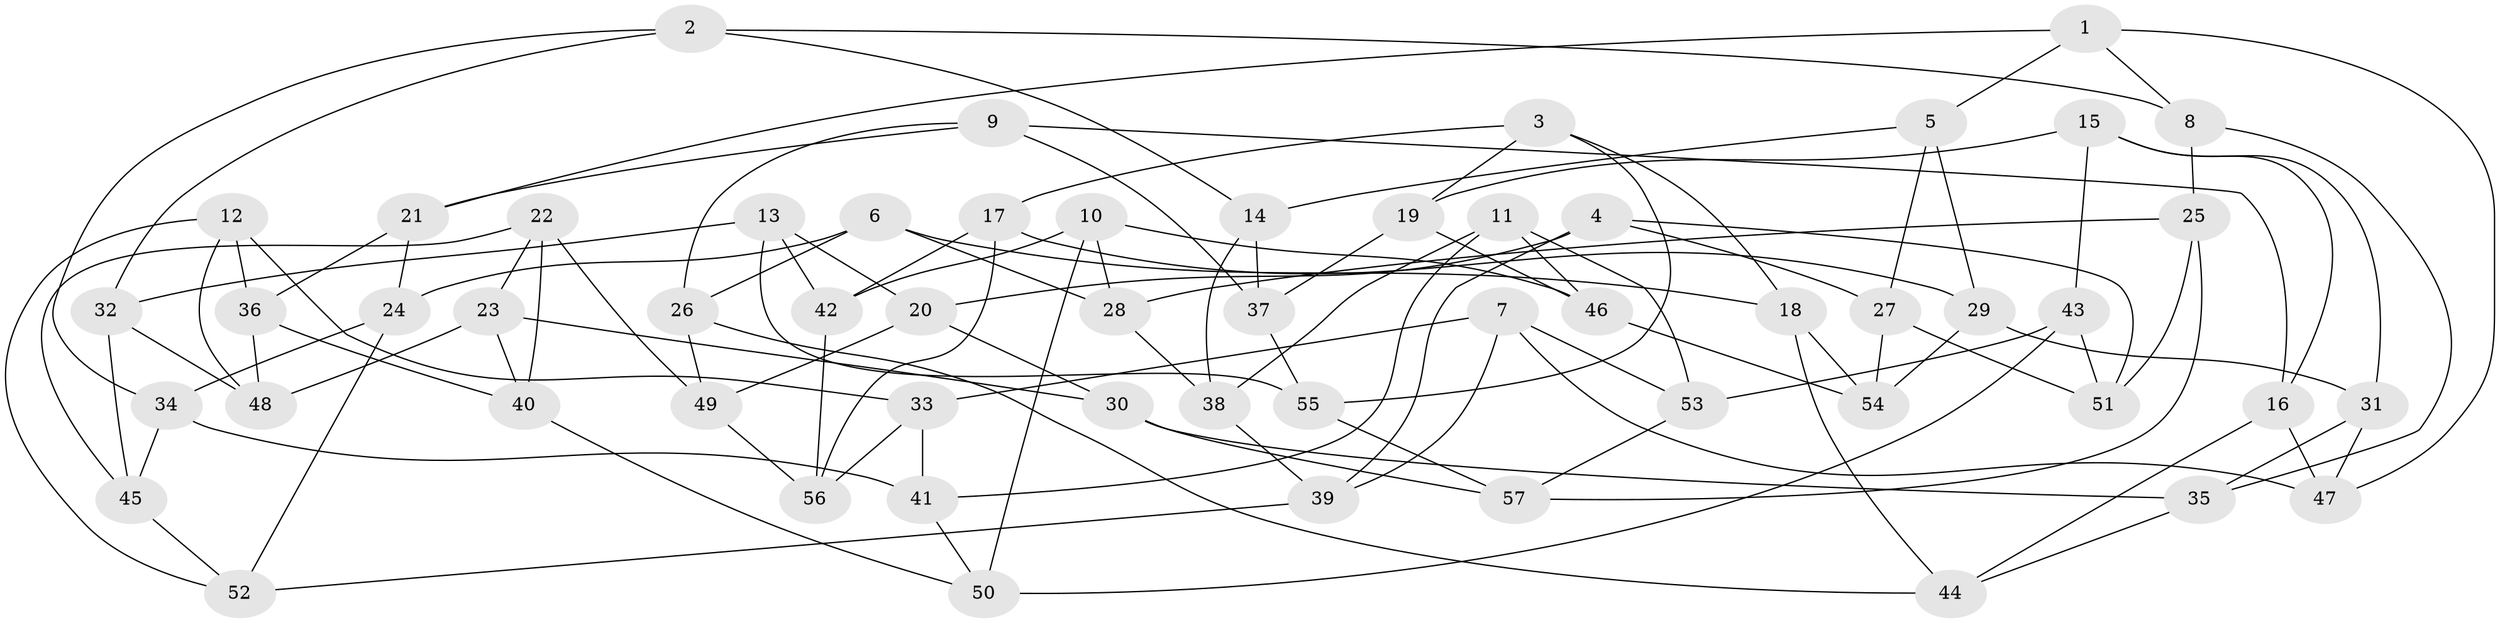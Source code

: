 // Generated by graph-tools (version 1.1) at 2025/57/03/09/25 04:57:46]
// undirected, 57 vertices, 114 edges
graph export_dot {
graph [start="1"]
  node [color=gray90,style=filled];
  1;
  2;
  3;
  4;
  5;
  6;
  7;
  8;
  9;
  10;
  11;
  12;
  13;
  14;
  15;
  16;
  17;
  18;
  19;
  20;
  21;
  22;
  23;
  24;
  25;
  26;
  27;
  28;
  29;
  30;
  31;
  32;
  33;
  34;
  35;
  36;
  37;
  38;
  39;
  40;
  41;
  42;
  43;
  44;
  45;
  46;
  47;
  48;
  49;
  50;
  51;
  52;
  53;
  54;
  55;
  56;
  57;
  1 -- 5;
  1 -- 8;
  1 -- 47;
  1 -- 21;
  2 -- 32;
  2 -- 8;
  2 -- 34;
  2 -- 14;
  3 -- 55;
  3 -- 17;
  3 -- 18;
  3 -- 19;
  4 -- 39;
  4 -- 51;
  4 -- 20;
  4 -- 27;
  5 -- 29;
  5 -- 14;
  5 -- 27;
  6 -- 26;
  6 -- 28;
  6 -- 18;
  6 -- 24;
  7 -- 39;
  7 -- 33;
  7 -- 53;
  7 -- 47;
  8 -- 25;
  8 -- 35;
  9 -- 26;
  9 -- 21;
  9 -- 16;
  9 -- 37;
  10 -- 50;
  10 -- 46;
  10 -- 28;
  10 -- 42;
  11 -- 41;
  11 -- 46;
  11 -- 53;
  11 -- 38;
  12 -- 52;
  12 -- 36;
  12 -- 48;
  12 -- 33;
  13 -- 55;
  13 -- 32;
  13 -- 42;
  13 -- 20;
  14 -- 37;
  14 -- 38;
  15 -- 16;
  15 -- 19;
  15 -- 43;
  15 -- 31;
  16 -- 44;
  16 -- 47;
  17 -- 42;
  17 -- 56;
  17 -- 29;
  18 -- 54;
  18 -- 44;
  19 -- 46;
  19 -- 37;
  20 -- 30;
  20 -- 49;
  21 -- 36;
  21 -- 24;
  22 -- 23;
  22 -- 45;
  22 -- 40;
  22 -- 49;
  23 -- 30;
  23 -- 40;
  23 -- 48;
  24 -- 52;
  24 -- 34;
  25 -- 57;
  25 -- 51;
  25 -- 28;
  26 -- 44;
  26 -- 49;
  27 -- 54;
  27 -- 51;
  28 -- 38;
  29 -- 31;
  29 -- 54;
  30 -- 35;
  30 -- 57;
  31 -- 47;
  31 -- 35;
  32 -- 48;
  32 -- 45;
  33 -- 56;
  33 -- 41;
  34 -- 41;
  34 -- 45;
  35 -- 44;
  36 -- 40;
  36 -- 48;
  37 -- 55;
  38 -- 39;
  39 -- 52;
  40 -- 50;
  41 -- 50;
  42 -- 56;
  43 -- 50;
  43 -- 51;
  43 -- 53;
  45 -- 52;
  46 -- 54;
  49 -- 56;
  53 -- 57;
  55 -- 57;
}
